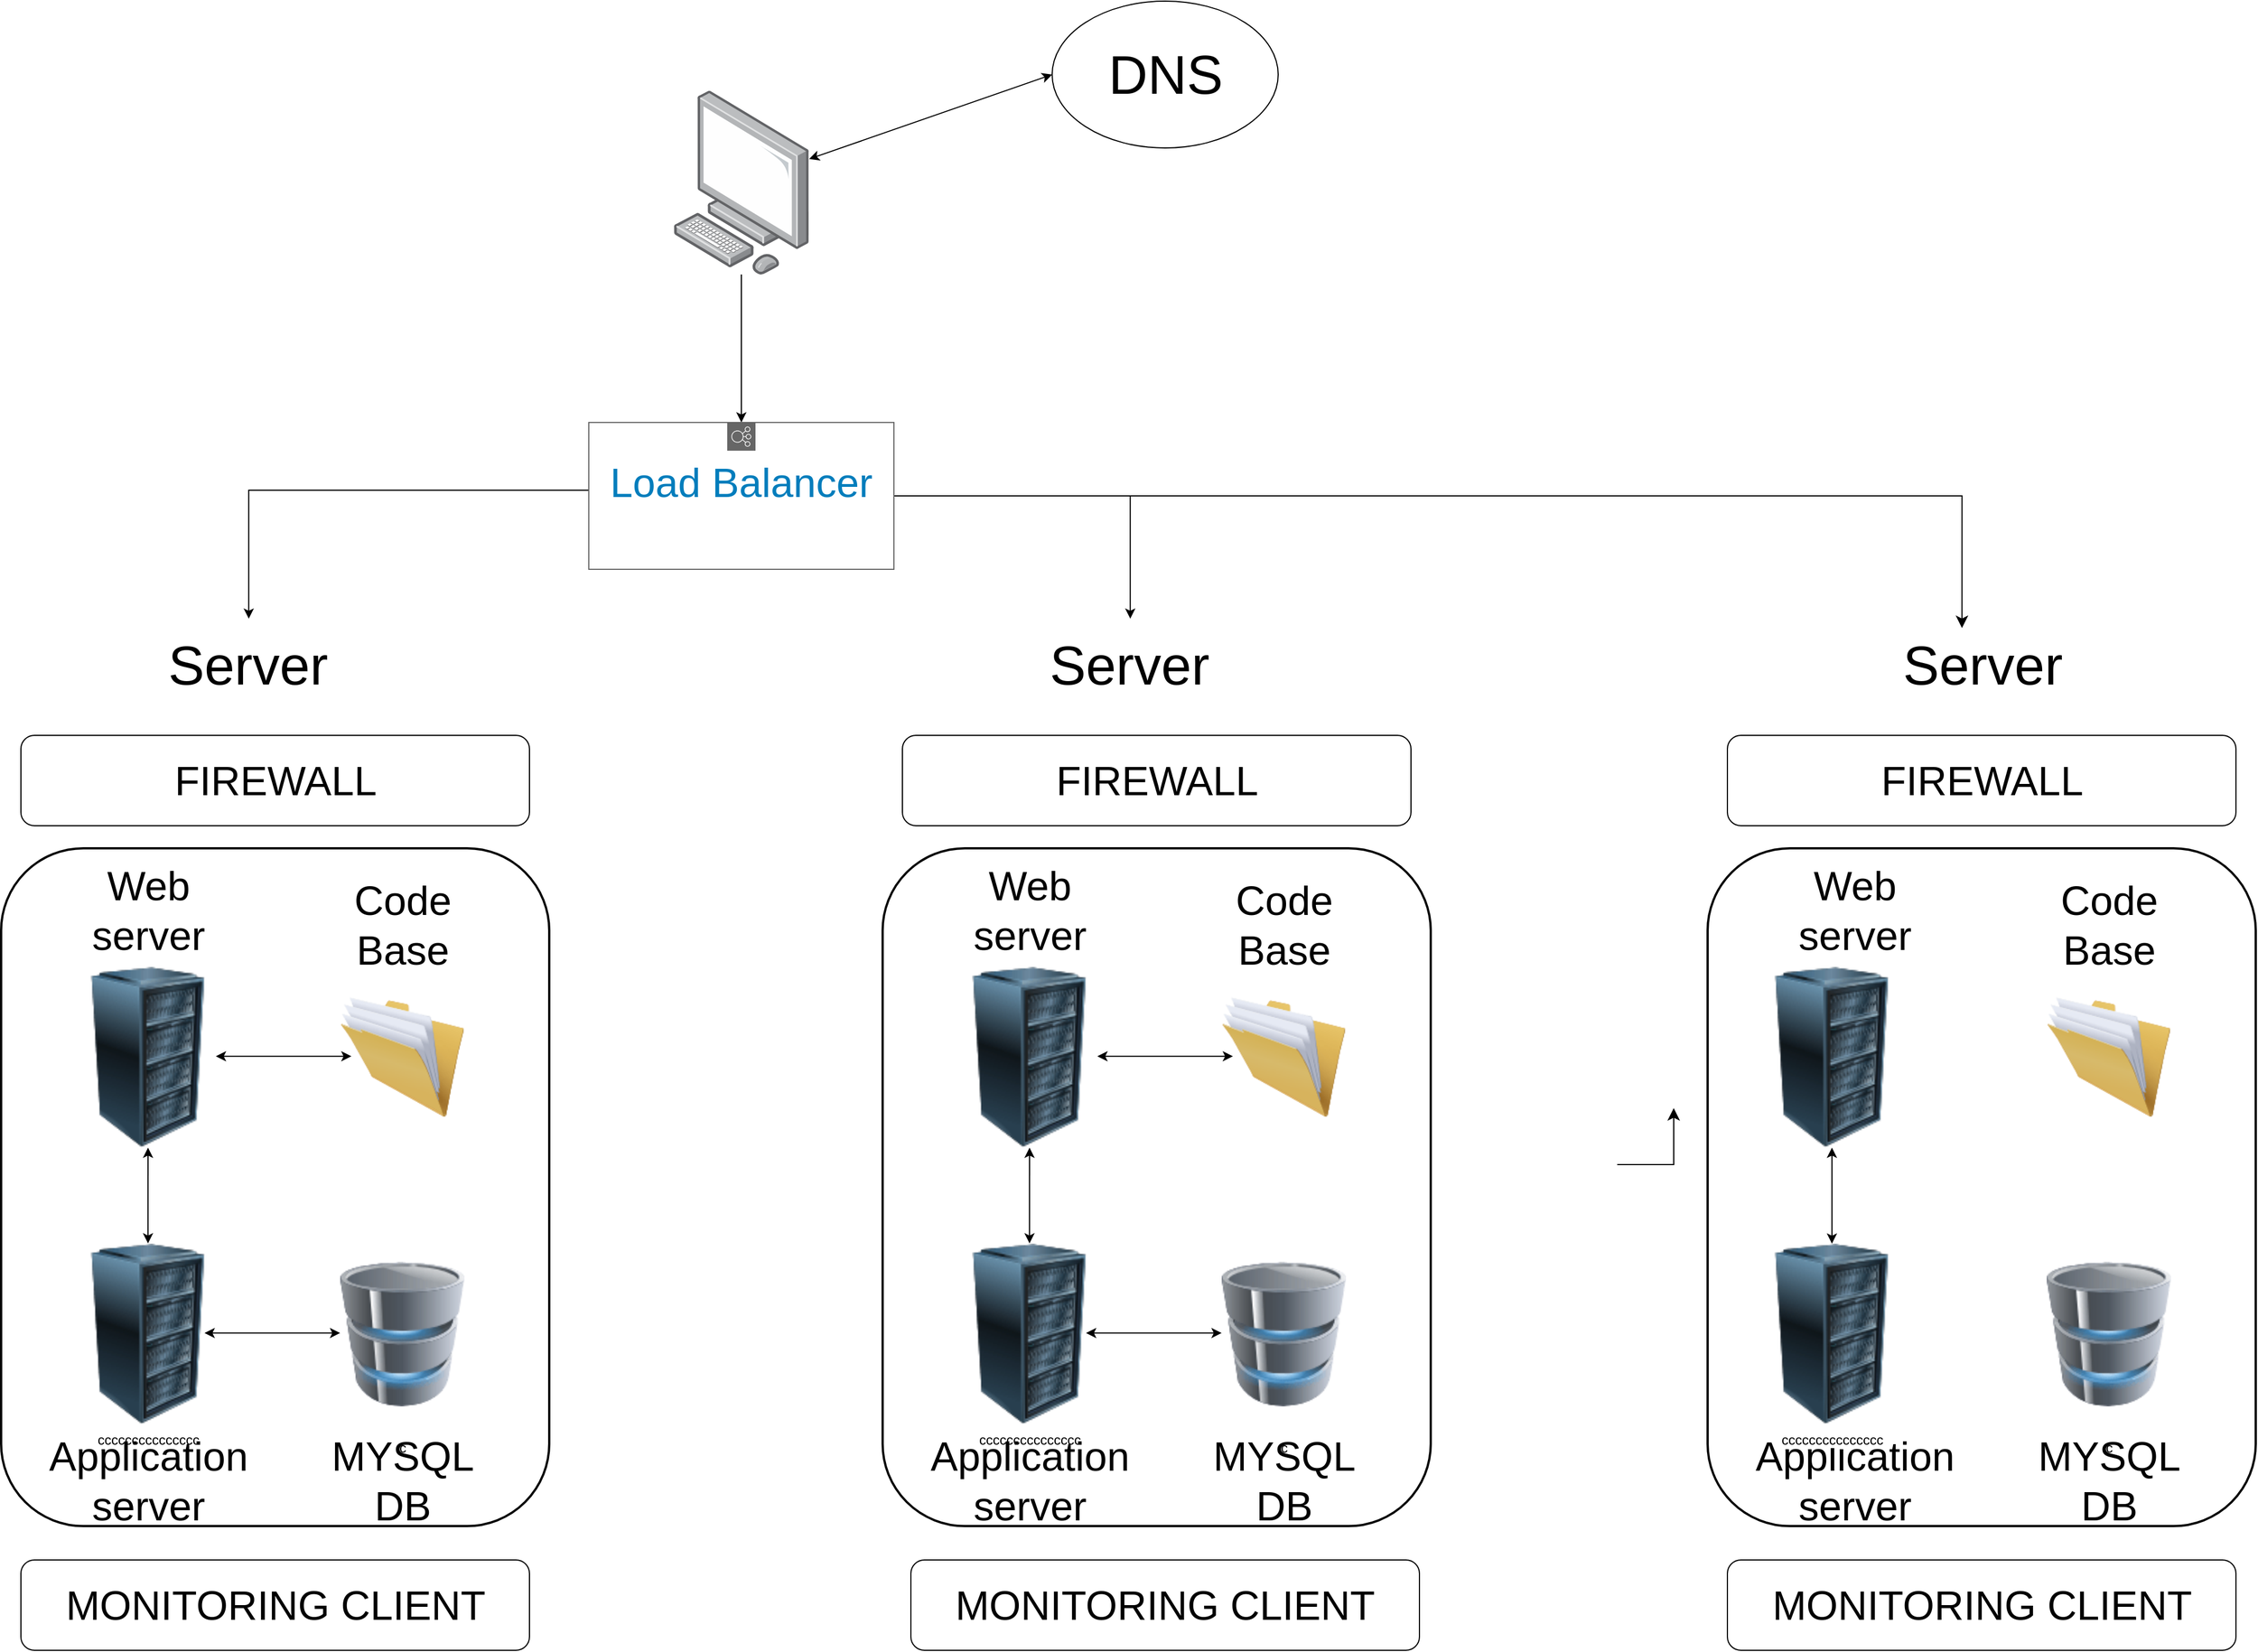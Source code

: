 <mxfile version="21.7.4" type="github">
  <diagram name="Page-1" id="822b0af5-4adb-64df-f703-e8dfc1f81529">
    <mxGraphModel dx="4400" dy="2390" grid="1" gridSize="10" guides="1" tooltips="1" connect="1" arrows="1" fold="1" page="1" pageScale="1" pageWidth="1100" pageHeight="850" background="none" math="0" shadow="0">
      <root>
        <mxCell id="0" />
        <mxCell id="1" parent="0" />
        <mxCell id="ULzSa3rQIOnoUFM7LlT5-6" style="edgeStyle=orthogonalEdgeStyle;rounded=0;orthogonalLoop=1;jettySize=auto;html=1;entryX=0.51;entryY=-0.09;entryDx=0;entryDy=0;entryPerimeter=0;" parent="1" source="ULzSa3rQIOnoUFM7LlT5-26" target="t5K60pOXcwjWEz2N4Qyh-7" edge="1">
          <mxGeometry relative="1" as="geometry">
            <Array as="points">
              <mxPoint x="309" y="573" />
            </Array>
          </mxGeometry>
        </mxCell>
        <mxCell id="ULzSa3rQIOnoUFM7LlT5-27" style="edgeStyle=orthogonalEdgeStyle;rounded=0;orthogonalLoop=1;jettySize=auto;html=1;" parent="1" source="t5K60pOXcwjWEz2N4Qyh-1" target="ULzSa3rQIOnoUFM7LlT5-26" edge="1">
          <mxGeometry relative="1" as="geometry" />
        </mxCell>
        <mxCell id="t5K60pOXcwjWEz2N4Qyh-1" value="" style="image;points=[];aspect=fixed;html=1;align=center;shadow=0;dashed=0;image=img/lib/allied_telesis/computer_and_terminals/Personal_Computer.svg;" parent="1" vertex="1">
          <mxGeometry x="685" y="219.32" width="120" height="162.63" as="geometry" />
        </mxCell>
        <mxCell id="t5K60pOXcwjWEz2N4Qyh-2" value="" style="image;html=1;image=img/lib/clip_art/computers/Server_Rack_128x128.png" parent="1" vertex="1">
          <mxGeometry x="150" y="995" width="140" height="160" as="geometry" />
        </mxCell>
        <mxCell id="t5K60pOXcwjWEz2N4Qyh-4" value="ccccccccccccccc" style="image;html=1;image=img/lib/clip_art/computers/Server_Rack_128x128.png" parent="1" vertex="1">
          <mxGeometry x="150" y="1240" width="140" height="160" as="geometry" />
        </mxCell>
        <mxCell id="t5K60pOXcwjWEz2N4Qyh-5" value="" style="rounded=1;whiteSpace=wrap;html=1;fillColor=none;strokeColor=#000000;strokeWidth=2;" parent="1" vertex="1">
          <mxGeometry x="90" y="890" width="485" height="600" as="geometry" />
        </mxCell>
        <mxCell id="t5K60pOXcwjWEz2N4Qyh-6" value="" style="ellipse;whiteSpace=wrap;html=1;" parent="1" vertex="1">
          <mxGeometry x="1020" y="140" width="200" height="130" as="geometry" />
        </mxCell>
        <mxCell id="t5K60pOXcwjWEz2N4Qyh-7" value="&lt;font style=&quot;font-size: 48px;&quot;&gt;Server&lt;/font&gt;" style="text;html=1;align=center;verticalAlign=middle;resizable=0;points=[];autosize=1;strokeColor=none;fillColor=none;" parent="1" vertex="1">
          <mxGeometry x="227.5" y="693" width="160" height="70" as="geometry" />
        </mxCell>
        <mxCell id="t5K60pOXcwjWEz2N4Qyh-9" value="&lt;font style=&quot;&quot;&gt;&lt;font style=&quot;font-size: 36px;&quot;&gt;Web&lt;br&gt;server&lt;/font&gt;&lt;br&gt;&lt;/font&gt;" style="text;html=1;align=center;verticalAlign=middle;resizable=0;points=[];autosize=1;strokeColor=none;fillColor=none;" parent="1" vertex="1">
          <mxGeometry x="160" y="895" width="120" height="100" as="geometry" />
        </mxCell>
        <mxCell id="t5K60pOXcwjWEz2N4Qyh-10" value="&lt;font style=&quot;&quot;&gt;&lt;font style=&quot;font-size: 36px;&quot;&gt;Application&lt;br&gt;server&lt;/font&gt;&lt;br&gt;&lt;/font&gt;" style="text;html=1;align=center;verticalAlign=middle;resizable=0;points=[];autosize=1;strokeColor=none;fillColor=none;" parent="1" vertex="1">
          <mxGeometry x="120" y="1400" width="200" height="100" as="geometry" />
        </mxCell>
        <mxCell id="t5K60pOXcwjWEz2N4Qyh-15" value="" style="endArrow=classic;startArrow=classic;html=1;rounded=0;exitX=0.268;exitY=0.583;exitDx=0;exitDy=0;exitPerimeter=0;" parent="1" source="t5K60pOXcwjWEz2N4Qyh-5" target="t5K60pOXcwjWEz2N4Qyh-2" edge="1">
          <mxGeometry width="50" height="50" relative="1" as="geometry">
            <mxPoint x="550" y="470" as="sourcePoint" />
            <mxPoint x="600" y="420" as="targetPoint" />
          </mxGeometry>
        </mxCell>
        <mxCell id="t5K60pOXcwjWEz2N4Qyh-16" value="" style="endArrow=classic;startArrow=classic;html=1;rounded=0;entryX=0;entryY=0.5;entryDx=0;entryDy=0;" parent="1" source="t5K60pOXcwjWEz2N4Qyh-1" target="t5K60pOXcwjWEz2N4Qyh-6" edge="1">
          <mxGeometry width="50" height="50" relative="1" as="geometry">
            <mxPoint x="109.47" y="230.5" as="sourcePoint" />
            <mxPoint x="1040" y="88" as="targetPoint" />
          </mxGeometry>
        </mxCell>
        <mxCell id="t5K60pOXcwjWEz2N4Qyh-17" value="&lt;font style=&quot;font-size: 48px;&quot;&gt;DNS&lt;/font&gt;" style="text;html=1;align=center;verticalAlign=middle;resizable=0;points=[];autosize=1;strokeColor=none;fillColor=none;" parent="1" vertex="1">
          <mxGeometry x="1060" y="170" width="120" height="70" as="geometry" />
        </mxCell>
        <mxCell id="t5K60pOXcwjWEz2N4Qyh-18" value="c" style="image;html=1;image=img/lib/clip_art/computers/Database_128x128.png" parent="1" vertex="1">
          <mxGeometry x="390" y="1233" width="110" height="174" as="geometry" />
        </mxCell>
        <mxCell id="t5K60pOXcwjWEz2N4Qyh-19" value="&lt;font style=&quot;&quot;&gt;&lt;span style=&quot;font-size: 36px;&quot;&gt;MYSQL&lt;br&gt;DB&lt;/span&gt;&lt;br&gt;&lt;/font&gt;" style="text;html=1;align=center;verticalAlign=middle;resizable=0;points=[];autosize=1;strokeColor=none;fillColor=none;" parent="1" vertex="1">
          <mxGeometry x="370" y="1400" width="150" height="100" as="geometry" />
        </mxCell>
        <mxCell id="t5K60pOXcwjWEz2N4Qyh-21" value="" style="endArrow=classic;startArrow=classic;html=1;rounded=0;" parent="1" edge="1">
          <mxGeometry width="50" height="50" relative="1" as="geometry">
            <mxPoint x="270" y="1319.09" as="sourcePoint" />
            <mxPoint x="390" y="1319.09" as="targetPoint" />
          </mxGeometry>
        </mxCell>
        <mxCell id="ULzSa3rQIOnoUFM7LlT5-3" value="" style="image;html=1;image=img/lib/clip_art/general/Full_Folder_128x128.png" parent="1" vertex="1">
          <mxGeometry x="390" y="1007.5" width="110" height="135" as="geometry" />
        </mxCell>
        <mxCell id="ULzSa3rQIOnoUFM7LlT5-4" value="" style="endArrow=classic;startArrow=classic;html=1;rounded=0;" parent="1" edge="1">
          <mxGeometry width="50" height="50" relative="1" as="geometry">
            <mxPoint x="280" y="1074.09" as="sourcePoint" />
            <mxPoint x="400" y="1074.09" as="targetPoint" />
          </mxGeometry>
        </mxCell>
        <mxCell id="ULzSa3rQIOnoUFM7LlT5-5" value="&lt;font style=&quot;&quot;&gt;&lt;span style=&quot;font-size: 36px;&quot;&gt;Code&lt;br&gt;Base&lt;/span&gt;&lt;br&gt;&lt;/font&gt;" style="text;html=1;align=center;verticalAlign=middle;resizable=0;points=[];autosize=1;strokeColor=none;fillColor=none;" parent="1" vertex="1">
          <mxGeometry x="390" y="907.5" width="110" height="100" as="geometry" />
        </mxCell>
        <mxCell id="ULzSa3rQIOnoUFM7LlT5-8" style="edgeStyle=orthogonalEdgeStyle;rounded=0;orthogonalLoop=1;jettySize=auto;html=1;entryX=0.51;entryY=-0.09;entryDx=0;entryDy=0;entryPerimeter=0;" parent="1" source="ULzSa3rQIOnoUFM7LlT5-26" target="ULzSa3rQIOnoUFM7LlT5-14" edge="1">
          <mxGeometry relative="1" as="geometry">
            <mxPoint x="750" y="513" as="sourcePoint" />
          </mxGeometry>
        </mxCell>
        <mxCell id="ULzSa3rQIOnoUFM7LlT5-10" value="" style="image;html=1;image=img/lib/clip_art/computers/Server_Rack_128x128.png" parent="1" vertex="1">
          <mxGeometry x="930" y="995" width="140" height="160" as="geometry" />
        </mxCell>
        <mxCell id="ULzSa3rQIOnoUFM7LlT5-11" value="ccccccccccccccc" style="image;html=1;image=img/lib/clip_art/computers/Server_Rack_128x128.png" parent="1" vertex="1">
          <mxGeometry x="930" y="1240" width="140" height="160" as="geometry" />
        </mxCell>
        <mxCell id="ULzSa3rQIOnoUFM7LlT5-12" value="" style="rounded=1;whiteSpace=wrap;html=1;fillColor=none;strokeColor=#000000;strokeWidth=2;" parent="1" vertex="1">
          <mxGeometry x="870" y="890" width="485" height="600" as="geometry" />
        </mxCell>
        <mxCell id="ULzSa3rQIOnoUFM7LlT5-14" value="&lt;font style=&quot;font-size: 48px;&quot;&gt;Server&lt;/font&gt;" style="text;html=1;align=center;verticalAlign=middle;resizable=0;points=[];autosize=1;strokeColor=none;fillColor=none;" parent="1" vertex="1">
          <mxGeometry x="1007.5" y="693" width="160" height="70" as="geometry" />
        </mxCell>
        <mxCell id="ULzSa3rQIOnoUFM7LlT5-15" value="&lt;font style=&quot;&quot;&gt;&lt;font style=&quot;font-size: 36px;&quot;&gt;Web&lt;br&gt;server&lt;/font&gt;&lt;br&gt;&lt;/font&gt;" style="text;html=1;align=center;verticalAlign=middle;resizable=0;points=[];autosize=1;strokeColor=none;fillColor=none;" parent="1" vertex="1">
          <mxGeometry x="940" y="895" width="120" height="100" as="geometry" />
        </mxCell>
        <mxCell id="ULzSa3rQIOnoUFM7LlT5-16" value="&lt;font style=&quot;&quot;&gt;&lt;font style=&quot;font-size: 36px;&quot;&gt;Application&lt;br&gt;server&lt;/font&gt;&lt;br&gt;&lt;/font&gt;" style="text;html=1;align=center;verticalAlign=middle;resizable=0;points=[];autosize=1;strokeColor=none;fillColor=none;" parent="1" vertex="1">
          <mxGeometry x="900" y="1400" width="200" height="100" as="geometry" />
        </mxCell>
        <mxCell id="ULzSa3rQIOnoUFM7LlT5-17" value="" style="endArrow=classic;startArrow=classic;html=1;rounded=0;exitX=0.268;exitY=0.583;exitDx=0;exitDy=0;exitPerimeter=0;" parent="1" source="ULzSa3rQIOnoUFM7LlT5-12" target="ULzSa3rQIOnoUFM7LlT5-10" edge="1">
          <mxGeometry width="50" height="50" relative="1" as="geometry">
            <mxPoint x="1330" y="470" as="sourcePoint" />
            <mxPoint x="1380" y="420" as="targetPoint" />
          </mxGeometry>
        </mxCell>
        <mxCell id="ULzSa3rQIOnoUFM7LlT5-20" value="c" style="image;html=1;image=img/lib/clip_art/computers/Database_128x128.png" parent="1" vertex="1">
          <mxGeometry x="1170" y="1233" width="110" height="174" as="geometry" />
        </mxCell>
        <mxCell id="ULzSa3rQIOnoUFM7LlT5-21" value="&lt;font style=&quot;&quot;&gt;&lt;span style=&quot;font-size: 36px;&quot;&gt;MYSQL&lt;br&gt;DB&lt;/span&gt;&lt;br&gt;&lt;/font&gt;" style="text;html=1;align=center;verticalAlign=middle;resizable=0;points=[];autosize=1;strokeColor=none;fillColor=none;" parent="1" vertex="1">
          <mxGeometry x="1150" y="1400" width="150" height="100" as="geometry" />
        </mxCell>
        <mxCell id="ULzSa3rQIOnoUFM7LlT5-22" value="" style="endArrow=classic;startArrow=classic;html=1;rounded=0;" parent="1" edge="1">
          <mxGeometry width="50" height="50" relative="1" as="geometry">
            <mxPoint x="1050" y="1319.09" as="sourcePoint" />
            <mxPoint x="1170" y="1319.09" as="targetPoint" />
          </mxGeometry>
        </mxCell>
        <mxCell id="ULzSa3rQIOnoUFM7LlT5-23" value="" style="image;html=1;image=img/lib/clip_art/general/Full_Folder_128x128.png" parent="1" vertex="1">
          <mxGeometry x="1170" y="1007.5" width="110" height="135" as="geometry" />
        </mxCell>
        <mxCell id="ULzSa3rQIOnoUFM7LlT5-24" value="" style="endArrow=classic;startArrow=classic;html=1;rounded=0;" parent="1" edge="1">
          <mxGeometry width="50" height="50" relative="1" as="geometry">
            <mxPoint x="1060" y="1074.09" as="sourcePoint" />
            <mxPoint x="1180" y="1074.09" as="targetPoint" />
          </mxGeometry>
        </mxCell>
        <mxCell id="ULzSa3rQIOnoUFM7LlT5-25" value="&lt;font style=&quot;&quot;&gt;&lt;span style=&quot;font-size: 36px;&quot;&gt;Code&lt;br&gt;Base&lt;/span&gt;&lt;br&gt;&lt;/font&gt;" style="text;html=1;align=center;verticalAlign=middle;resizable=0;points=[];autosize=1;strokeColor=none;fillColor=none;" parent="1" vertex="1">
          <mxGeometry x="1170" y="907.5" width="110" height="100" as="geometry" />
        </mxCell>
        <mxCell id="ULzSa3rQIOnoUFM7LlT5-26" value="&lt;font style=&quot;font-size: 36px;&quot;&gt;Load &lt;/font&gt;&lt;font style=&quot;font-size: 36px;&quot;&gt;Balancer&lt;/font&gt;" style="sketch=0;outlineConnect=0;gradientColor=none;html=1;whiteSpace=wrap;fontSize=12;fontStyle=0;shape=mxgraph.aws4.groupCenter;grIcon=mxgraph.aws4.group_elastic_load_balancing;grStroke=1;strokeColor=#666666;fillColor=none;verticalAlign=top;align=center;fontColor=#007DBC;dashed=0;spacingTop=25;" parent="1" vertex="1">
          <mxGeometry x="610" y="513" width="270" height="130" as="geometry" />
        </mxCell>
        <mxCell id="BtXjedoLZ_HUeThFl6Xj-7" value="" style="rounded=1;whiteSpace=wrap;html=1;fillColor=none;strokeColor=#000000;strokeWidth=2;" vertex="1" parent="1">
          <mxGeometry x="1600" y="890" width="485" height="600" as="geometry" />
        </mxCell>
        <mxCell id="BtXjedoLZ_HUeThFl6Xj-8" value="&lt;font style=&quot;&quot;&gt;&lt;font style=&quot;font-size: 36px;&quot;&gt;Web&lt;br&gt;server&lt;/font&gt;&lt;br&gt;&lt;/font&gt;" style="text;html=1;align=center;verticalAlign=middle;resizable=0;points=[];autosize=1;strokeColor=none;fillColor=none;" vertex="1" parent="1">
          <mxGeometry x="1670" y="895" width="120" height="100" as="geometry" />
        </mxCell>
        <mxCell id="BtXjedoLZ_HUeThFl6Xj-9" value="&lt;font style=&quot;&quot;&gt;&lt;font style=&quot;font-size: 36px;&quot;&gt;Application&lt;br&gt;server&lt;/font&gt;&lt;br&gt;&lt;/font&gt;" style="text;html=1;align=center;verticalAlign=middle;resizable=0;points=[];autosize=1;strokeColor=none;fillColor=none;" vertex="1" parent="1">
          <mxGeometry x="1630" y="1400" width="200" height="100" as="geometry" />
        </mxCell>
        <mxCell id="BtXjedoLZ_HUeThFl6Xj-10" value="c" style="image;html=1;image=img/lib/clip_art/computers/Database_128x128.png" vertex="1" parent="1">
          <mxGeometry x="1900" y="1233" width="110" height="174" as="geometry" />
        </mxCell>
        <mxCell id="BtXjedoLZ_HUeThFl6Xj-11" value="&lt;font style=&quot;&quot;&gt;&lt;span style=&quot;font-size: 36px;&quot;&gt;MYSQL&lt;br&gt;DB&lt;/span&gt;&lt;br&gt;&lt;/font&gt;" style="text;html=1;align=center;verticalAlign=middle;resizable=0;points=[];autosize=1;strokeColor=none;fillColor=none;" vertex="1" parent="1">
          <mxGeometry x="1880" y="1400" width="150" height="100" as="geometry" />
        </mxCell>
        <mxCell id="BtXjedoLZ_HUeThFl6Xj-12" value="" style="image;html=1;image=img/lib/clip_art/general/Full_Folder_128x128.png" vertex="1" parent="1">
          <mxGeometry x="1900" y="1007.5" width="110" height="135" as="geometry" />
        </mxCell>
        <mxCell id="BtXjedoLZ_HUeThFl6Xj-13" value="&lt;font style=&quot;&quot;&gt;&lt;span style=&quot;font-size: 36px;&quot;&gt;Code&lt;br&gt;Base&lt;/span&gt;&lt;br&gt;&lt;/font&gt;" style="text;html=1;align=center;verticalAlign=middle;resizable=0;points=[];autosize=1;strokeColor=none;fillColor=none;" vertex="1" parent="1">
          <mxGeometry x="1900" y="907.5" width="110" height="100" as="geometry" />
        </mxCell>
        <mxCell id="BtXjedoLZ_HUeThFl6Xj-14" value="" style="image;html=1;image=img/lib/clip_art/computers/Server_Rack_128x128.png" vertex="1" parent="1">
          <mxGeometry x="1640" y="995" width="140" height="160" as="geometry" />
        </mxCell>
        <mxCell id="BtXjedoLZ_HUeThFl6Xj-15" value="ccccccccccccccc" style="image;html=1;image=img/lib/clip_art/computers/Server_Rack_128x128.png" vertex="1" parent="1">
          <mxGeometry x="1640" y="1240" width="140" height="160" as="geometry" />
        </mxCell>
        <mxCell id="BtXjedoLZ_HUeThFl6Xj-17" value="" style="endArrow=classic;startArrow=classic;html=1;rounded=0;" edge="1" parent="1" target="BtXjedoLZ_HUeThFl6Xj-14">
          <mxGeometry width="50" height="50" relative="1" as="geometry">
            <mxPoint x="1710" y="1240" as="sourcePoint" />
            <mxPoint x="2090" y="420" as="targetPoint" />
          </mxGeometry>
        </mxCell>
        <mxCell id="BtXjedoLZ_HUeThFl6Xj-18" value="" style="edgeStyle=segmentEdgeStyle;endArrow=classic;html=1;curved=0;rounded=0;endSize=8;startSize=8;" edge="1" parent="1">
          <mxGeometry width="50" height="50" relative="1" as="geometry">
            <mxPoint x="1520" y="1170" as="sourcePoint" />
            <mxPoint x="1570" y="1120" as="targetPoint" />
          </mxGeometry>
        </mxCell>
        <mxCell id="BtXjedoLZ_HUeThFl6Xj-20" value="" style="edgeStyle=segmentEdgeStyle;endArrow=classic;html=1;curved=0;rounded=0;endSize=8;startSize=8;entryX=0.391;entryY=0.029;entryDx=0;entryDy=0;entryPerimeter=0;" edge="1" parent="1" target="BtXjedoLZ_HUeThFl6Xj-21">
          <mxGeometry width="50" height="50" relative="1" as="geometry">
            <mxPoint x="1060" y="578" as="sourcePoint" />
            <mxPoint x="1830" y="663" as="targetPoint" />
          </mxGeometry>
        </mxCell>
        <mxCell id="BtXjedoLZ_HUeThFl6Xj-21" value="&lt;font style=&quot;font-size: 48px;&quot;&gt;Server&lt;/font&gt;" style="text;html=1;align=center;verticalAlign=middle;resizable=0;points=[];autosize=1;strokeColor=none;fillColor=none;" vertex="1" parent="1">
          <mxGeometry x="1762.5" y="693" width="160" height="70" as="geometry" />
        </mxCell>
        <mxCell id="BtXjedoLZ_HUeThFl6Xj-24" value="&lt;font style=&quot;font-size: 36px;&quot;&gt;FIREWALL&lt;/font&gt;" style="rounded=1;whiteSpace=wrap;html=1;fillColor=none;" vertex="1" parent="1">
          <mxGeometry x="107.5" y="790" width="450" height="80" as="geometry" />
        </mxCell>
        <mxCell id="BtXjedoLZ_HUeThFl6Xj-25" value="&lt;font style=&quot;font-size: 36px;&quot;&gt;FIREWALL&lt;/font&gt;" style="rounded=1;whiteSpace=wrap;html=1;fillColor=none;" vertex="1" parent="1">
          <mxGeometry x="887.5" y="790" width="450" height="80" as="geometry" />
        </mxCell>
        <mxCell id="BtXjedoLZ_HUeThFl6Xj-26" value="&lt;font style=&quot;font-size: 36px;&quot;&gt;FIREWALL&lt;/font&gt;" style="rounded=1;whiteSpace=wrap;html=1;fillColor=none;" vertex="1" parent="1">
          <mxGeometry x="1617.5" y="790" width="450" height="80" as="geometry" />
        </mxCell>
        <mxCell id="BtXjedoLZ_HUeThFl6Xj-27" value="&lt;font style=&quot;font-size: 36px;&quot;&gt;MONITORING CLIENT&lt;/font&gt;" style="rounded=1;whiteSpace=wrap;html=1;fillColor=none;" vertex="1" parent="1">
          <mxGeometry x="895" y="1520" width="450" height="80" as="geometry" />
        </mxCell>
        <mxCell id="BtXjedoLZ_HUeThFl6Xj-28" value="&lt;font style=&quot;font-size: 36px;&quot;&gt;MONITORING CLIENT&lt;/font&gt;" style="rounded=1;whiteSpace=wrap;html=1;fillColor=none;" vertex="1" parent="1">
          <mxGeometry x="1617.5" y="1520" width="450" height="80" as="geometry" />
        </mxCell>
        <mxCell id="BtXjedoLZ_HUeThFl6Xj-29" value="&lt;font style=&quot;font-size: 36px;&quot;&gt;MONITORING CLIENT&lt;/font&gt;" style="rounded=1;whiteSpace=wrap;html=1;fillColor=none;" vertex="1" parent="1">
          <mxGeometry x="107.5" y="1520" width="450" height="80" as="geometry" />
        </mxCell>
      </root>
    </mxGraphModel>
  </diagram>
</mxfile>
